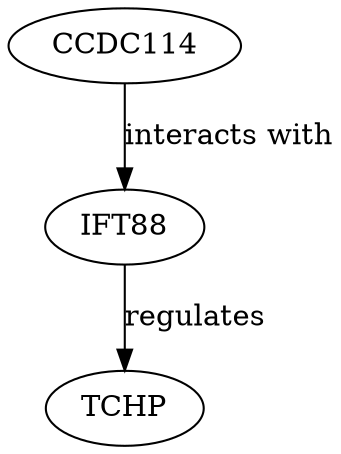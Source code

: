 digraph {
CCDC114;
IFT88;
TCHP;
CCDC114 -> IFT88 [key=0, label="interacts with", probability=0.7, evidence="PMID: 23475855"];
IFT88 -> TCHP [key=0, label=regulates, probability=0.6, evidence="PMID: 24574456"];
}
